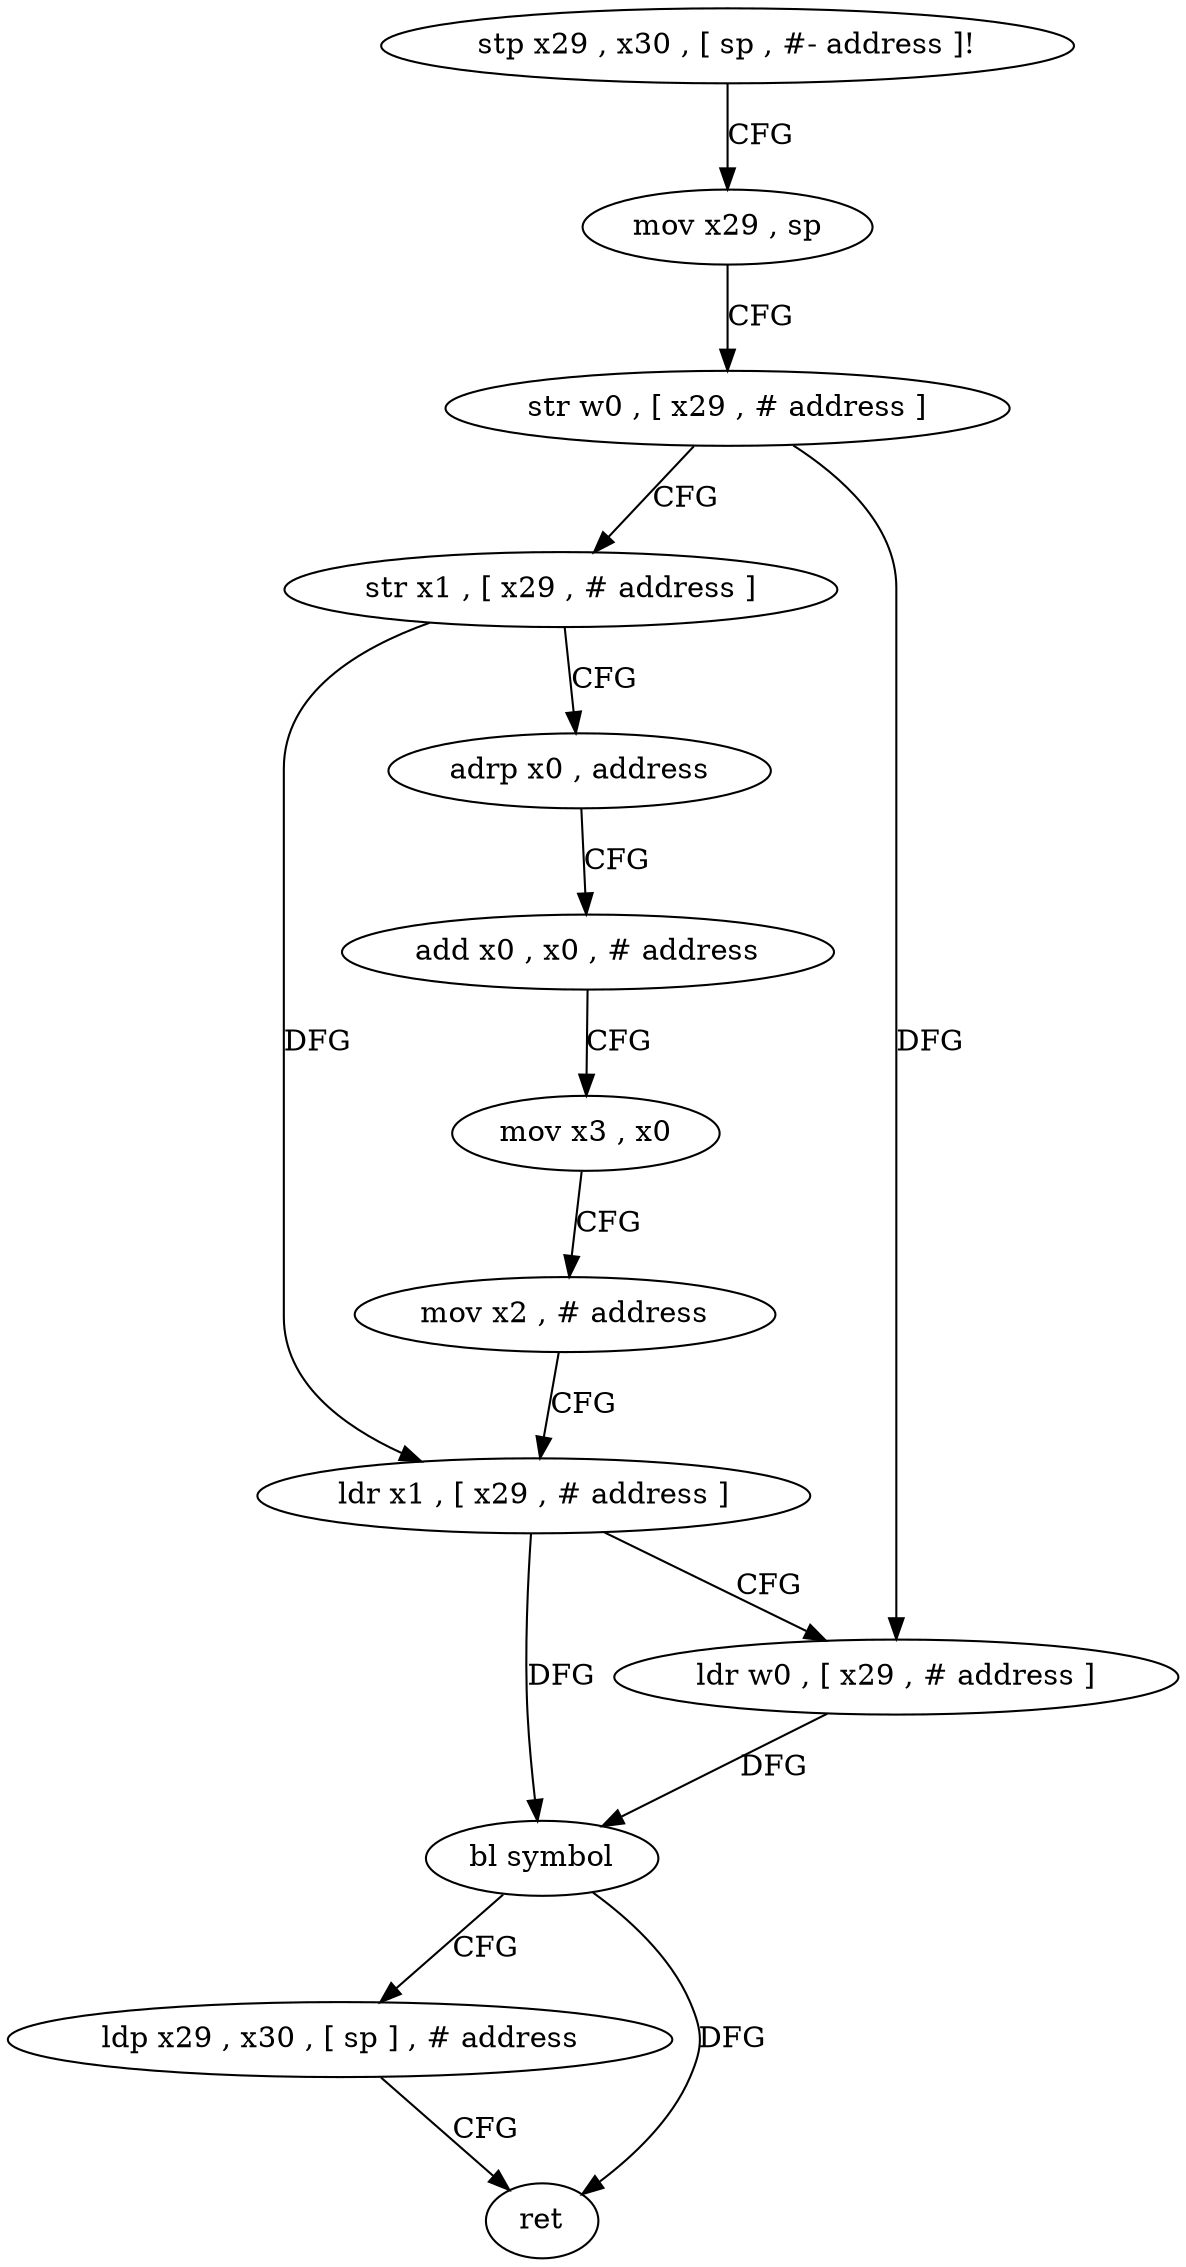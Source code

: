 digraph "func" {
"4381176" [label = "stp x29 , x30 , [ sp , #- address ]!" ]
"4381180" [label = "mov x29 , sp" ]
"4381184" [label = "str w0 , [ x29 , # address ]" ]
"4381188" [label = "str x1 , [ x29 , # address ]" ]
"4381192" [label = "adrp x0 , address" ]
"4381196" [label = "add x0 , x0 , # address" ]
"4381200" [label = "mov x3 , x0" ]
"4381204" [label = "mov x2 , # address" ]
"4381208" [label = "ldr x1 , [ x29 , # address ]" ]
"4381212" [label = "ldr w0 , [ x29 , # address ]" ]
"4381216" [label = "bl symbol" ]
"4381220" [label = "ldp x29 , x30 , [ sp ] , # address" ]
"4381224" [label = "ret" ]
"4381176" -> "4381180" [ label = "CFG" ]
"4381180" -> "4381184" [ label = "CFG" ]
"4381184" -> "4381188" [ label = "CFG" ]
"4381184" -> "4381212" [ label = "DFG" ]
"4381188" -> "4381192" [ label = "CFG" ]
"4381188" -> "4381208" [ label = "DFG" ]
"4381192" -> "4381196" [ label = "CFG" ]
"4381196" -> "4381200" [ label = "CFG" ]
"4381200" -> "4381204" [ label = "CFG" ]
"4381204" -> "4381208" [ label = "CFG" ]
"4381208" -> "4381212" [ label = "CFG" ]
"4381208" -> "4381216" [ label = "DFG" ]
"4381212" -> "4381216" [ label = "DFG" ]
"4381216" -> "4381220" [ label = "CFG" ]
"4381216" -> "4381224" [ label = "DFG" ]
"4381220" -> "4381224" [ label = "CFG" ]
}
